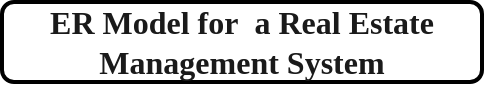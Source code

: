 <mxfile version="24.8.2">
  <diagram name="Page-1" id="UoeVk6RG-NFgn-PGUuKq">
    <mxGraphModel dx="880" dy="468" grid="1" gridSize="10" guides="1" tooltips="1" connect="1" arrows="1" fold="1" page="1" pageScale="1" pageWidth="850" pageHeight="1100" math="0" shadow="0">
      <root>
        <mxCell id="0" />
        <mxCell id="1" parent="0" />
        <mxCell id="qhLGTFf8GwA4wBO3YEkI-28" value="&lt;b&gt;&lt;font style=&quot;font-size: 16px;&quot; face=&quot;Times New Roman&quot; color=&quot;#1a1a1a&quot;&gt;ER Model for&amp;nbsp; a Real Estate Management System&lt;/font&gt;&lt;/b&gt;" style="text;align=center;html=1;verticalAlign=middle;whiteSpace=wrap;rounded=1;strokeColor=default;strokeWidth=2;" vertex="1" parent="1">
          <mxGeometry x="280" y="40" width="240" height="40" as="geometry" />
        </mxCell>
      </root>
    </mxGraphModel>
  </diagram>
</mxfile>
